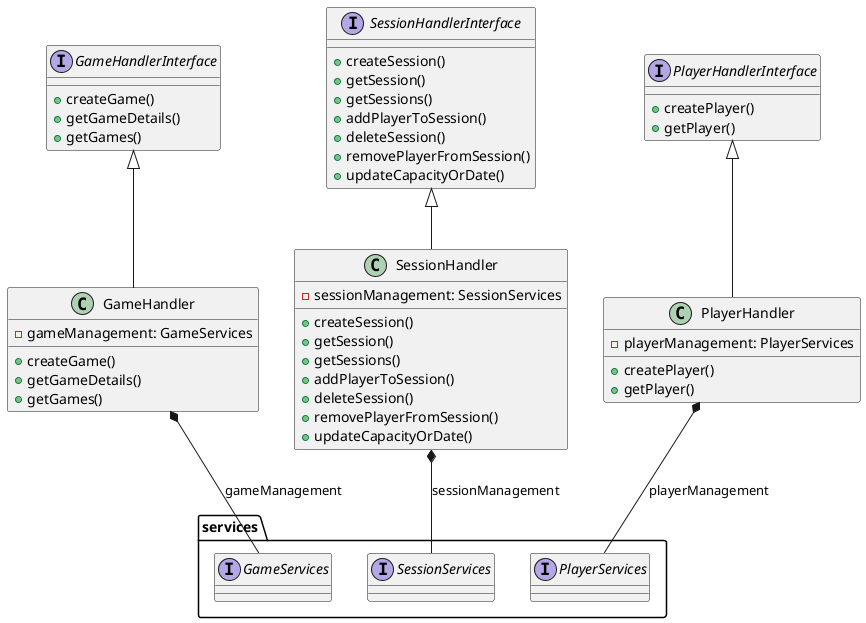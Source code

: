 @startuml
'https://plantuml.com/sequence-diagram

Interface GameHandlerInterface {
    +createGame()
    +getGameDetails()
    +getGames()
}

Interface SessionHandlerInterface {
    + createSession()
    + getSession()
    + getSessions()
    + addPlayerToSession()
    + deleteSession()
    + removePlayerFromSession()
    + updateCapacityOrDate()
}

Interface PlayerHandlerInterface {
    +createPlayer()
    +getPlayer()
}

class GameHandler {
    +createGame()
    +getGameDetails()
    +getGames()
    - gameManagement: GameServices
}

class SessionHandler {
    +createSession()
    +getSession()
    +getSessions()
    +addPlayerToSession()
    +deleteSession()
    +removePlayerFromSession()
    +updateCapacityOrDate()
    - sessionManagement: SessionServices
}

class PlayerHandler {
    +createPlayer()
    +getPlayer()
    - playerManagement: PlayerServices
}

package services {
    Interface GameServices
    Interface SessionServices
    Interface PlayerServices
}

GameHandlerInterface <|-- GameHandler
SessionHandlerInterface <|-- SessionHandler
PlayerHandlerInterface <|-- PlayerHandler

GameHandler *-- services.GameServices : gameManagement
SessionHandler *-- services.SessionServices : sessionManagement
PlayerHandler *-- services.PlayerServices : playerManagement

@enduml